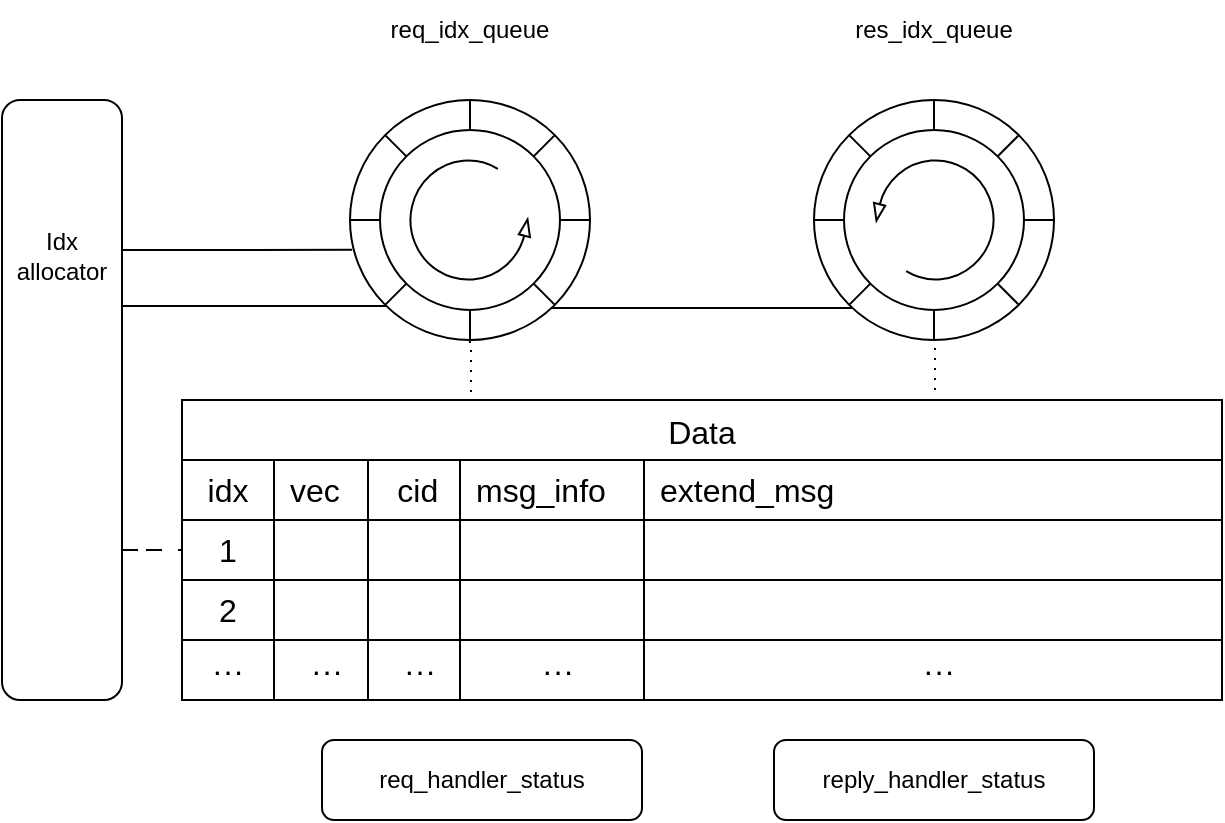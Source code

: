 <mxfile version="27.0.5">
  <diagram name="第 1 页" id="2RyouYgdLO7fCpm1F02p">
    <mxGraphModel dx="775" dy="1710" grid="1" gridSize="10" guides="1" tooltips="1" connect="1" arrows="1" fold="1" page="1" pageScale="1" pageWidth="827" pageHeight="1169" math="0" shadow="0">
      <root>
        <mxCell id="0" />
        <mxCell id="1" parent="0" />
        <mxCell id="P7CDAwDoFiBA_nEvKEwN-1" value="Data" style="shape=table;startSize=30;container=1;collapsible=0;childLayout=tableLayout;fixedRows=1;rowLines=0;fontStyle=0;strokeColor=default;fontSize=16;movable=1;resizable=1;rotatable=1;deletable=1;editable=1;locked=0;connectable=1;align=center;swimlaneFillColor=default;" vertex="1" parent="1">
          <mxGeometry x="170" y="-410" width="520" height="150" as="geometry" />
        </mxCell>
        <mxCell id="P7CDAwDoFiBA_nEvKEwN-2" value="" style="shape=tableRow;horizontal=0;startSize=0;swimlaneHead=0;swimlaneBody=0;top=0;left=0;bottom=0;right=0;collapsible=0;dropTarget=0;fillColor=none;points=[[0,0.5],[1,0.5]];portConstraint=eastwest;strokeColor=default;fontSize=16;movable=1;resizable=1;rotatable=1;deletable=1;editable=1;locked=0;connectable=1;align=center;swimlaneFillColor=default;" vertex="1" parent="P7CDAwDoFiBA_nEvKEwN-1">
          <mxGeometry y="30" width="520" height="30" as="geometry" />
        </mxCell>
        <mxCell id="P7CDAwDoFiBA_nEvKEwN-3" value="idx" style="shape=partialRectangle;html=1;whiteSpace=wrap;connectable=1;fillColor=none;top=1;left=1;bottom=1;right=1;overflow=hidden;pointerEvents=1;strokeColor=default;fontSize=16;movable=1;resizable=1;rotatable=1;deletable=1;editable=1;locked=0;align=center;swimlaneFillColor=default;" vertex="1" parent="P7CDAwDoFiBA_nEvKEwN-2">
          <mxGeometry width="46" height="30" as="geometry">
            <mxRectangle width="46" height="30" as="alternateBounds" />
          </mxGeometry>
        </mxCell>
        <mxCell id="P7CDAwDoFiBA_nEvKEwN-4" value="vec" style="shape=partialRectangle;html=1;whiteSpace=wrap;connectable=0;fillColor=none;top=1;left=1;bottom=1;right=1;align=left;spacingLeft=6;overflow=hidden;strokeColor=default;fontSize=16;swimlaneFillColor=default;" vertex="1" parent="P7CDAwDoFiBA_nEvKEwN-2">
          <mxGeometry x="46" width="47" height="30" as="geometry">
            <mxRectangle width="47" height="30" as="alternateBounds" />
          </mxGeometry>
        </mxCell>
        <mxCell id="P7CDAwDoFiBA_nEvKEwN-27" value="cid&amp;nbsp;&amp;nbsp;" style="shape=partialRectangle;html=1;whiteSpace=wrap;connectable=0;fillColor=none;top=1;left=1;bottom=1;right=1;align=right;spacingLeft=6;overflow=hidden;strokeColor=default;fontSize=16;swimlaneFillColor=default;" vertex="1" parent="P7CDAwDoFiBA_nEvKEwN-2">
          <mxGeometry x="93" width="46" height="30" as="geometry">
            <mxRectangle width="46" height="30" as="alternateBounds" />
          </mxGeometry>
        </mxCell>
        <mxCell id="P7CDAwDoFiBA_nEvKEwN-30" value="msg_info" style="shape=partialRectangle;html=1;whiteSpace=wrap;connectable=0;fillColor=none;top=1;left=1;bottom=1;right=1;align=left;spacingLeft=6;overflow=hidden;strokeColor=default;fontSize=16;swimlaneFillColor=default;" vertex="1" parent="P7CDAwDoFiBA_nEvKEwN-2">
          <mxGeometry x="139" width="92" height="30" as="geometry">
            <mxRectangle width="92" height="30" as="alternateBounds" />
          </mxGeometry>
        </mxCell>
        <mxCell id="P7CDAwDoFiBA_nEvKEwN-33" value="extend_msg" style="shape=partialRectangle;html=1;whiteSpace=wrap;connectable=0;fillColor=none;top=1;left=1;bottom=1;right=1;align=left;spacingLeft=6;overflow=hidden;strokeColor=default;fontSize=16;swimlaneFillColor=default;shadow=0;" vertex="1" parent="P7CDAwDoFiBA_nEvKEwN-2">
          <mxGeometry x="231" width="289" height="30" as="geometry">
            <mxRectangle width="289" height="30" as="alternateBounds" />
          </mxGeometry>
        </mxCell>
        <mxCell id="P7CDAwDoFiBA_nEvKEwN-5" value="" style="shape=tableRow;horizontal=0;startSize=0;swimlaneHead=0;swimlaneBody=0;top=0;left=0;bottom=0;right=0;collapsible=0;dropTarget=0;fillColor=none;points=[[0,0.5],[1,0.5]];portConstraint=eastwest;strokeColor=default;fontSize=16;align=center;swimlaneFillColor=default;" vertex="1" parent="P7CDAwDoFiBA_nEvKEwN-1">
          <mxGeometry y="60" width="520" height="30" as="geometry" />
        </mxCell>
        <mxCell id="P7CDAwDoFiBA_nEvKEwN-6" value="1" style="shape=partialRectangle;html=1;whiteSpace=wrap;connectable=0;fillColor=none;top=1;left=1;bottom=1;right=1;overflow=hidden;strokeColor=default;fontSize=16;align=center;swimlaneFillColor=default;" vertex="1" parent="P7CDAwDoFiBA_nEvKEwN-5">
          <mxGeometry width="46" height="30" as="geometry">
            <mxRectangle width="46" height="30" as="alternateBounds" />
          </mxGeometry>
        </mxCell>
        <mxCell id="P7CDAwDoFiBA_nEvKEwN-7" value="" style="shape=partialRectangle;html=1;whiteSpace=wrap;connectable=0;fillColor=none;top=1;left=1;bottom=1;right=1;align=center;spacingLeft=6;overflow=hidden;strokeColor=default;fontSize=16;swimlaneFillColor=default;" vertex="1" parent="P7CDAwDoFiBA_nEvKEwN-5">
          <mxGeometry x="46" width="47" height="30" as="geometry">
            <mxRectangle width="47" height="30" as="alternateBounds" />
          </mxGeometry>
        </mxCell>
        <mxCell id="P7CDAwDoFiBA_nEvKEwN-28" value="" style="shape=partialRectangle;html=1;whiteSpace=wrap;connectable=0;fillColor=none;top=1;left=1;bottom=1;right=1;align=center;spacingLeft=6;overflow=hidden;strokeColor=default;fontSize=16;swimlaneFillColor=default;" vertex="1" parent="P7CDAwDoFiBA_nEvKEwN-5">
          <mxGeometry x="93" width="46" height="30" as="geometry">
            <mxRectangle width="46" height="30" as="alternateBounds" />
          </mxGeometry>
        </mxCell>
        <mxCell id="P7CDAwDoFiBA_nEvKEwN-31" value="" style="shape=partialRectangle;html=1;whiteSpace=wrap;connectable=0;fillColor=none;top=1;left=1;bottom=1;right=1;align=center;spacingLeft=6;overflow=hidden;strokeColor=default;fontSize=16;swimlaneFillColor=default;" vertex="1" parent="P7CDAwDoFiBA_nEvKEwN-5">
          <mxGeometry x="139" width="92" height="30" as="geometry">
            <mxRectangle width="92" height="30" as="alternateBounds" />
          </mxGeometry>
        </mxCell>
        <mxCell id="P7CDAwDoFiBA_nEvKEwN-34" value="" style="shape=partialRectangle;html=1;whiteSpace=wrap;connectable=0;fillColor=none;top=1;left=1;bottom=1;right=1;align=center;spacingLeft=6;overflow=hidden;strokeColor=default;fontSize=16;swimlaneFillColor=default;" vertex="1" parent="P7CDAwDoFiBA_nEvKEwN-5">
          <mxGeometry x="231" width="289" height="30" as="geometry">
            <mxRectangle width="289" height="30" as="alternateBounds" />
          </mxGeometry>
        </mxCell>
        <mxCell id="P7CDAwDoFiBA_nEvKEwN-8" value="" style="shape=tableRow;horizontal=0;startSize=0;swimlaneHead=0;swimlaneBody=0;top=0;left=0;bottom=0;right=0;collapsible=0;dropTarget=0;fillColor=none;points=[[0,0.5],[1,0.5]];portConstraint=eastwest;strokeColor=default;fontSize=16;align=center;swimlaneFillColor=default;" vertex="1" parent="P7CDAwDoFiBA_nEvKEwN-1">
          <mxGeometry y="90" width="520" height="30" as="geometry" />
        </mxCell>
        <mxCell id="P7CDAwDoFiBA_nEvKEwN-9" value="2" style="shape=partialRectangle;html=1;whiteSpace=wrap;connectable=0;fillColor=none;top=1;left=1;bottom=1;right=1;overflow=hidden;strokeColor=default;fontSize=16;align=center;swimlaneFillColor=default;" vertex="1" parent="P7CDAwDoFiBA_nEvKEwN-8">
          <mxGeometry width="46" height="30" as="geometry">
            <mxRectangle width="46" height="30" as="alternateBounds" />
          </mxGeometry>
        </mxCell>
        <mxCell id="P7CDAwDoFiBA_nEvKEwN-10" value="" style="shape=partialRectangle;html=1;whiteSpace=wrap;connectable=0;fillColor=none;top=1;left=1;bottom=1;right=1;align=center;spacingLeft=6;overflow=hidden;strokeColor=default;fontSize=16;swimlaneFillColor=default;" vertex="1" parent="P7CDAwDoFiBA_nEvKEwN-8">
          <mxGeometry x="46" width="47" height="30" as="geometry">
            <mxRectangle width="47" height="30" as="alternateBounds" />
          </mxGeometry>
        </mxCell>
        <mxCell id="P7CDAwDoFiBA_nEvKEwN-29" value="" style="shape=partialRectangle;html=1;whiteSpace=wrap;connectable=0;fillColor=none;top=1;left=1;bottom=1;right=1;align=center;spacingLeft=6;overflow=hidden;strokeColor=default;fontSize=16;swimlaneFillColor=default;" vertex="1" parent="P7CDAwDoFiBA_nEvKEwN-8">
          <mxGeometry x="93" width="46" height="30" as="geometry">
            <mxRectangle width="46" height="30" as="alternateBounds" />
          </mxGeometry>
        </mxCell>
        <mxCell id="P7CDAwDoFiBA_nEvKEwN-32" value="" style="shape=partialRectangle;html=1;whiteSpace=wrap;connectable=0;fillColor=none;top=1;left=1;bottom=1;right=1;align=center;spacingLeft=6;overflow=hidden;strokeColor=default;fontSize=16;swimlaneFillColor=default;" vertex="1" parent="P7CDAwDoFiBA_nEvKEwN-8">
          <mxGeometry x="139" width="92" height="30" as="geometry">
            <mxRectangle width="92" height="30" as="alternateBounds" />
          </mxGeometry>
        </mxCell>
        <mxCell id="P7CDAwDoFiBA_nEvKEwN-35" value="" style="shape=partialRectangle;html=1;whiteSpace=wrap;connectable=0;fillColor=none;top=1;left=1;bottom=1;right=1;align=center;spacingLeft=6;overflow=hidden;strokeColor=default;fontSize=16;swimlaneFillColor=default;" vertex="1" parent="P7CDAwDoFiBA_nEvKEwN-8">
          <mxGeometry x="231" width="289" height="30" as="geometry">
            <mxRectangle width="289" height="30" as="alternateBounds" />
          </mxGeometry>
        </mxCell>
        <mxCell id="P7CDAwDoFiBA_nEvKEwN-36" style="shape=tableRow;horizontal=0;startSize=0;swimlaneHead=0;swimlaneBody=0;top=0;left=0;bottom=0;right=0;collapsible=0;dropTarget=0;fillColor=none;points=[[0,0.5],[1,0.5]];portConstraint=eastwest;strokeColor=default;fontSize=16;align=center;swimlaneFillColor=default;" vertex="1" parent="P7CDAwDoFiBA_nEvKEwN-1">
          <mxGeometry y="120" width="520" height="30" as="geometry" />
        </mxCell>
        <mxCell id="P7CDAwDoFiBA_nEvKEwN-37" value="···" style="shape=partialRectangle;html=1;whiteSpace=wrap;connectable=0;fillColor=none;top=1;left=1;bottom=1;right=1;overflow=hidden;strokeColor=default;fontSize=16;align=center;swimlaneFillColor=default;" vertex="1" parent="P7CDAwDoFiBA_nEvKEwN-36">
          <mxGeometry width="46" height="30" as="geometry">
            <mxRectangle width="46" height="30" as="alternateBounds" />
          </mxGeometry>
        </mxCell>
        <mxCell id="P7CDAwDoFiBA_nEvKEwN-38" value="···" style="shape=partialRectangle;html=1;whiteSpace=wrap;connectable=0;fillColor=none;top=1;left=1;bottom=1;right=1;align=center;spacingLeft=6;overflow=hidden;strokeColor=default;fontSize=16;swimlaneFillColor=default;" vertex="1" parent="P7CDAwDoFiBA_nEvKEwN-36">
          <mxGeometry x="46" width="47" height="30" as="geometry">
            <mxRectangle width="47" height="30" as="alternateBounds" />
          </mxGeometry>
        </mxCell>
        <mxCell id="P7CDAwDoFiBA_nEvKEwN-39" value="···" style="shape=partialRectangle;html=1;whiteSpace=wrap;connectable=0;fillColor=none;top=1;left=1;bottom=1;right=1;align=center;spacingLeft=6;overflow=hidden;strokeColor=default;fontSize=16;swimlaneFillColor=default;" vertex="1" parent="P7CDAwDoFiBA_nEvKEwN-36">
          <mxGeometry x="93" width="46" height="30" as="geometry">
            <mxRectangle width="46" height="30" as="alternateBounds" />
          </mxGeometry>
        </mxCell>
        <mxCell id="P7CDAwDoFiBA_nEvKEwN-40" value="···" style="shape=partialRectangle;html=1;whiteSpace=wrap;connectable=0;fillColor=none;top=1;left=1;bottom=1;right=1;align=center;spacingLeft=6;overflow=hidden;strokeColor=default;fontSize=16;swimlaneFillColor=default;" vertex="1" parent="P7CDAwDoFiBA_nEvKEwN-36">
          <mxGeometry x="139" width="92" height="30" as="geometry">
            <mxRectangle width="92" height="30" as="alternateBounds" />
          </mxGeometry>
        </mxCell>
        <mxCell id="P7CDAwDoFiBA_nEvKEwN-41" value="···" style="shape=partialRectangle;html=1;whiteSpace=wrap;connectable=0;fillColor=none;top=1;left=1;bottom=1;right=1;align=center;spacingLeft=6;overflow=hidden;strokeColor=default;fontSize=16;swimlaneFillColor=default;" vertex="1" parent="P7CDAwDoFiBA_nEvKEwN-36">
          <mxGeometry x="231" width="289" height="30" as="geometry">
            <mxRectangle width="289" height="30" as="alternateBounds" />
          </mxGeometry>
        </mxCell>
        <mxCell id="P7CDAwDoFiBA_nEvKEwN-143" style="edgeStyle=orthogonalEdgeStyle;rounded=0;orthogonalLoop=1;jettySize=auto;html=1;exitX=1;exitY=0.25;exitDx=0;exitDy=0;entryX=0.244;entryY=0.954;entryDx=0;entryDy=0;endArrow=none;startFill=0;entryPerimeter=0;" edge="1" parent="1" target="P7CDAwDoFiBA_nEvKEwN-121">
          <mxGeometry relative="1" as="geometry">
            <mxPoint x="140" y="-457.04" as="sourcePoint" />
            <mxPoint x="501.15" y="-470.0" as="targetPoint" />
            <Array as="points">
              <mxPoint x="314" y="-457" />
              <mxPoint x="523" y="-456" />
            </Array>
          </mxGeometry>
        </mxCell>
        <mxCell id="P7CDAwDoFiBA_nEvKEwN-97" value="" style="ellipse;whiteSpace=wrap;html=1;aspect=fixed;movable=1;resizable=1;rotatable=1;deletable=1;editable=1;locked=0;connectable=1;" vertex="1" parent="1">
          <mxGeometry x="254" y="-560" width="120" height="120" as="geometry" />
        </mxCell>
        <mxCell id="P7CDAwDoFiBA_nEvKEwN-109" value="" style="endArrow=none;html=1;rounded=0;entryX=1;entryY=1;entryDx=0;entryDy=0;exitX=0;exitY=0;exitDx=0;exitDy=0;" edge="1" parent="1" source="P7CDAwDoFiBA_nEvKEwN-97" target="P7CDAwDoFiBA_nEvKEwN-97">
          <mxGeometry width="50" height="50" relative="1" as="geometry">
            <mxPoint x="294" y="-540" as="sourcePoint" />
            <mxPoint x="344" y="-590" as="targetPoint" />
          </mxGeometry>
        </mxCell>
        <mxCell id="P7CDAwDoFiBA_nEvKEwN-108" value="" style="endArrow=none;html=1;rounded=0;entryX=1;entryY=0;entryDx=0;entryDy=0;exitX=0;exitY=1;exitDx=0;exitDy=0;" edge="1" parent="1" source="P7CDAwDoFiBA_nEvKEwN-97" target="P7CDAwDoFiBA_nEvKEwN-97">
          <mxGeometry width="50" height="50" relative="1" as="geometry">
            <mxPoint x="344" y="-520" as="sourcePoint" />
            <mxPoint x="394" y="-570" as="targetPoint" />
          </mxGeometry>
        </mxCell>
        <mxCell id="P7CDAwDoFiBA_nEvKEwN-107" value="" style="endArrow=none;html=1;rounded=0;entryX=1;entryY=0.5;entryDx=0;entryDy=0;exitX=0;exitY=0.5;exitDx=0;exitDy=0;" edge="1" parent="1" source="P7CDAwDoFiBA_nEvKEwN-97" target="P7CDAwDoFiBA_nEvKEwN-97">
          <mxGeometry width="50" height="50" relative="1" as="geometry">
            <mxPoint x="214" y="-490" as="sourcePoint" />
            <mxPoint x="264" y="-540" as="targetPoint" />
          </mxGeometry>
        </mxCell>
        <mxCell id="P7CDAwDoFiBA_nEvKEwN-105" value="" style="endArrow=none;html=1;rounded=0;entryX=0.5;entryY=0;entryDx=0;entryDy=0;exitX=0.5;exitY=1;exitDx=0;exitDy=0;" edge="1" parent="1" source="P7CDAwDoFiBA_nEvKEwN-97" target="P7CDAwDoFiBA_nEvKEwN-97">
          <mxGeometry width="50" height="50" relative="1" as="geometry">
            <mxPoint x="319" y="-590" as="sourcePoint" />
            <mxPoint x="369" y="-640" as="targetPoint" />
          </mxGeometry>
        </mxCell>
        <mxCell id="P7CDAwDoFiBA_nEvKEwN-98" value="" style="ellipse;whiteSpace=wrap;html=1;aspect=fixed;" vertex="1" parent="1">
          <mxGeometry x="269" y="-545" width="90" height="90" as="geometry" />
        </mxCell>
        <mxCell id="P7CDAwDoFiBA_nEvKEwN-99" value="" style="verticalLabelPosition=bottom;html=1;verticalAlign=top;strokeWidth=1;shape=mxgraph.lean_mapping.physical_pull;pointerEvents=1;aspect=fixed;" vertex="1" parent="1">
          <mxGeometry x="284" y="-530" width="60" height="60" as="geometry" />
        </mxCell>
        <mxCell id="P7CDAwDoFiBA_nEvKEwN-103" value="reply_handler_status" style="rounded=1;whiteSpace=wrap;html=1;" vertex="1" parent="1">
          <mxGeometry x="466" y="-240" width="160" height="40" as="geometry" />
        </mxCell>
        <mxCell id="P7CDAwDoFiBA_nEvKEwN-104" value="req_handler_status" style="rounded=1;whiteSpace=wrap;html=1;" vertex="1" parent="1">
          <mxGeometry x="240" y="-240" width="160" height="40" as="geometry" />
        </mxCell>
        <mxCell id="P7CDAwDoFiBA_nEvKEwN-116" value="" style="ellipse;whiteSpace=wrap;html=1;aspect=fixed;movable=1;resizable=1;rotatable=1;deletable=1;editable=1;locked=0;connectable=1;" vertex="1" parent="1">
          <mxGeometry x="486" y="-560" width="120" height="120" as="geometry" />
        </mxCell>
        <mxCell id="P7CDAwDoFiBA_nEvKEwN-117" value="" style="endArrow=none;html=1;rounded=0;entryX=1;entryY=1;entryDx=0;entryDy=0;exitX=0;exitY=0;exitDx=0;exitDy=0;" edge="1" parent="1" source="P7CDAwDoFiBA_nEvKEwN-116" target="P7CDAwDoFiBA_nEvKEwN-116">
          <mxGeometry width="50" height="50" relative="1" as="geometry">
            <mxPoint x="526" y="-540" as="sourcePoint" />
            <mxPoint x="576" y="-590" as="targetPoint" />
          </mxGeometry>
        </mxCell>
        <mxCell id="P7CDAwDoFiBA_nEvKEwN-118" value="" style="endArrow=none;html=1;rounded=0;entryX=1;entryY=0;entryDx=0;entryDy=0;exitX=0;exitY=1;exitDx=0;exitDy=0;" edge="1" parent="1" source="P7CDAwDoFiBA_nEvKEwN-116" target="P7CDAwDoFiBA_nEvKEwN-116">
          <mxGeometry width="50" height="50" relative="1" as="geometry">
            <mxPoint x="576" y="-520" as="sourcePoint" />
            <mxPoint x="626" y="-570" as="targetPoint" />
          </mxGeometry>
        </mxCell>
        <mxCell id="P7CDAwDoFiBA_nEvKEwN-119" value="" style="endArrow=none;html=1;rounded=0;entryX=1;entryY=0.5;entryDx=0;entryDy=0;exitX=0;exitY=0.5;exitDx=0;exitDy=0;" edge="1" parent="1" source="P7CDAwDoFiBA_nEvKEwN-116" target="P7CDAwDoFiBA_nEvKEwN-116">
          <mxGeometry width="50" height="50" relative="1" as="geometry">
            <mxPoint x="446" y="-490" as="sourcePoint" />
            <mxPoint x="496" y="-540" as="targetPoint" />
          </mxGeometry>
        </mxCell>
        <mxCell id="P7CDAwDoFiBA_nEvKEwN-120" value="" style="endArrow=none;html=1;rounded=0;entryX=0.5;entryY=0;entryDx=0;entryDy=0;exitX=0.5;exitY=1;exitDx=0;exitDy=0;" edge="1" parent="1" source="P7CDAwDoFiBA_nEvKEwN-116" target="P7CDAwDoFiBA_nEvKEwN-116">
          <mxGeometry width="50" height="50" relative="1" as="geometry">
            <mxPoint x="551" y="-590" as="sourcePoint" />
            <mxPoint x="601" y="-640" as="targetPoint" />
          </mxGeometry>
        </mxCell>
        <mxCell id="P7CDAwDoFiBA_nEvKEwN-121" value="" style="ellipse;whiteSpace=wrap;html=1;aspect=fixed;" vertex="1" parent="1">
          <mxGeometry x="501" y="-545" width="90" height="90" as="geometry" />
        </mxCell>
        <mxCell id="P7CDAwDoFiBA_nEvKEwN-122" value="" style="verticalLabelPosition=bottom;html=1;verticalAlign=top;strokeWidth=1;shape=mxgraph.lean_mapping.physical_pull;pointerEvents=1;aspect=fixed;rotation=-180;" vertex="1" parent="1">
          <mxGeometry x="516" y="-530" width="60" height="60" as="geometry" />
        </mxCell>
        <mxCell id="P7CDAwDoFiBA_nEvKEwN-135" style="edgeStyle=orthogonalEdgeStyle;rounded=0;orthogonalLoop=1;jettySize=auto;html=1;exitX=1;exitY=0.75;exitDx=0;exitDy=0;endArrow=none;startFill=0;dashed=1;dashPattern=8 8;" edge="1" parent="1" source="P7CDAwDoFiBA_nEvKEwN-133" target="P7CDAwDoFiBA_nEvKEwN-5">
          <mxGeometry relative="1" as="geometry" />
        </mxCell>
        <mxCell id="P7CDAwDoFiBA_nEvKEwN-133" value="Idx&lt;div&gt;allocator&lt;/div&gt;&lt;div&gt;&lt;br&gt;&lt;/div&gt;&lt;div&gt;&lt;br&gt;&lt;/div&gt;&lt;div&gt;&lt;br&gt;&lt;/div&gt;&lt;div&gt;&lt;br&gt;&lt;/div&gt;&lt;div&gt;&lt;br&gt;&lt;/div&gt;&lt;div&gt;&lt;br&gt;&lt;/div&gt;&lt;div&gt;&lt;br&gt;&lt;/div&gt;&lt;div&gt;&lt;br&gt;&lt;/div&gt;&lt;div&gt;&lt;br&gt;&lt;/div&gt;&lt;div&gt;&lt;br&gt;&lt;/div&gt;" style="rounded=1;whiteSpace=wrap;html=1;" vertex="1" parent="1">
          <mxGeometry x="80" y="-560" width="60" height="300" as="geometry" />
        </mxCell>
        <mxCell id="P7CDAwDoFiBA_nEvKEwN-134" style="edgeStyle=orthogonalEdgeStyle;rounded=0;orthogonalLoop=1;jettySize=auto;html=1;exitX=1;exitY=0.25;exitDx=0;exitDy=0;entryX=0.009;entryY=0.624;entryDx=0;entryDy=0;entryPerimeter=0;endArrow=none;startFill=0;" edge="1" parent="1" source="P7CDAwDoFiBA_nEvKEwN-133" target="P7CDAwDoFiBA_nEvKEwN-97">
          <mxGeometry relative="1" as="geometry" />
        </mxCell>
        <mxCell id="P7CDAwDoFiBA_nEvKEwN-136" style="edgeStyle=orthogonalEdgeStyle;rounded=0;orthogonalLoop=1;jettySize=auto;html=1;exitX=0.5;exitY=1;exitDx=0;exitDy=0;endArrow=none;startFill=0;dashed=1;dashPattern=1 4;" edge="1" parent="1">
          <mxGeometry relative="1" as="geometry">
            <mxPoint x="313.48" y="-439" as="sourcePoint" />
            <mxPoint x="314.48" y="-410" as="targetPoint" />
          </mxGeometry>
        </mxCell>
        <mxCell id="P7CDAwDoFiBA_nEvKEwN-138" value="req_idx_queue" style="text;strokeColor=none;align=center;fillColor=none;html=1;verticalAlign=middle;whiteSpace=wrap;rounded=0;" vertex="1" parent="1">
          <mxGeometry x="284" y="-610" width="60" height="30" as="geometry" />
        </mxCell>
        <mxCell id="P7CDAwDoFiBA_nEvKEwN-139" value="res_idx_queue" style="text;strokeColor=none;align=center;fillColor=none;html=1;verticalAlign=middle;whiteSpace=wrap;rounded=0;" vertex="1" parent="1">
          <mxGeometry x="516" y="-610" width="60" height="30" as="geometry" />
        </mxCell>
        <mxCell id="P7CDAwDoFiBA_nEvKEwN-140" style="edgeStyle=orthogonalEdgeStyle;rounded=0;orthogonalLoop=1;jettySize=auto;html=1;exitX=0.5;exitY=1;exitDx=0;exitDy=0;endArrow=none;startFill=0;dashed=1;dashPattern=1 4;" edge="1" parent="1">
          <mxGeometry relative="1" as="geometry">
            <mxPoint x="545.5" y="-440" as="sourcePoint" />
            <mxPoint x="546.5" y="-411" as="targetPoint" />
          </mxGeometry>
        </mxCell>
      </root>
    </mxGraphModel>
  </diagram>
</mxfile>

